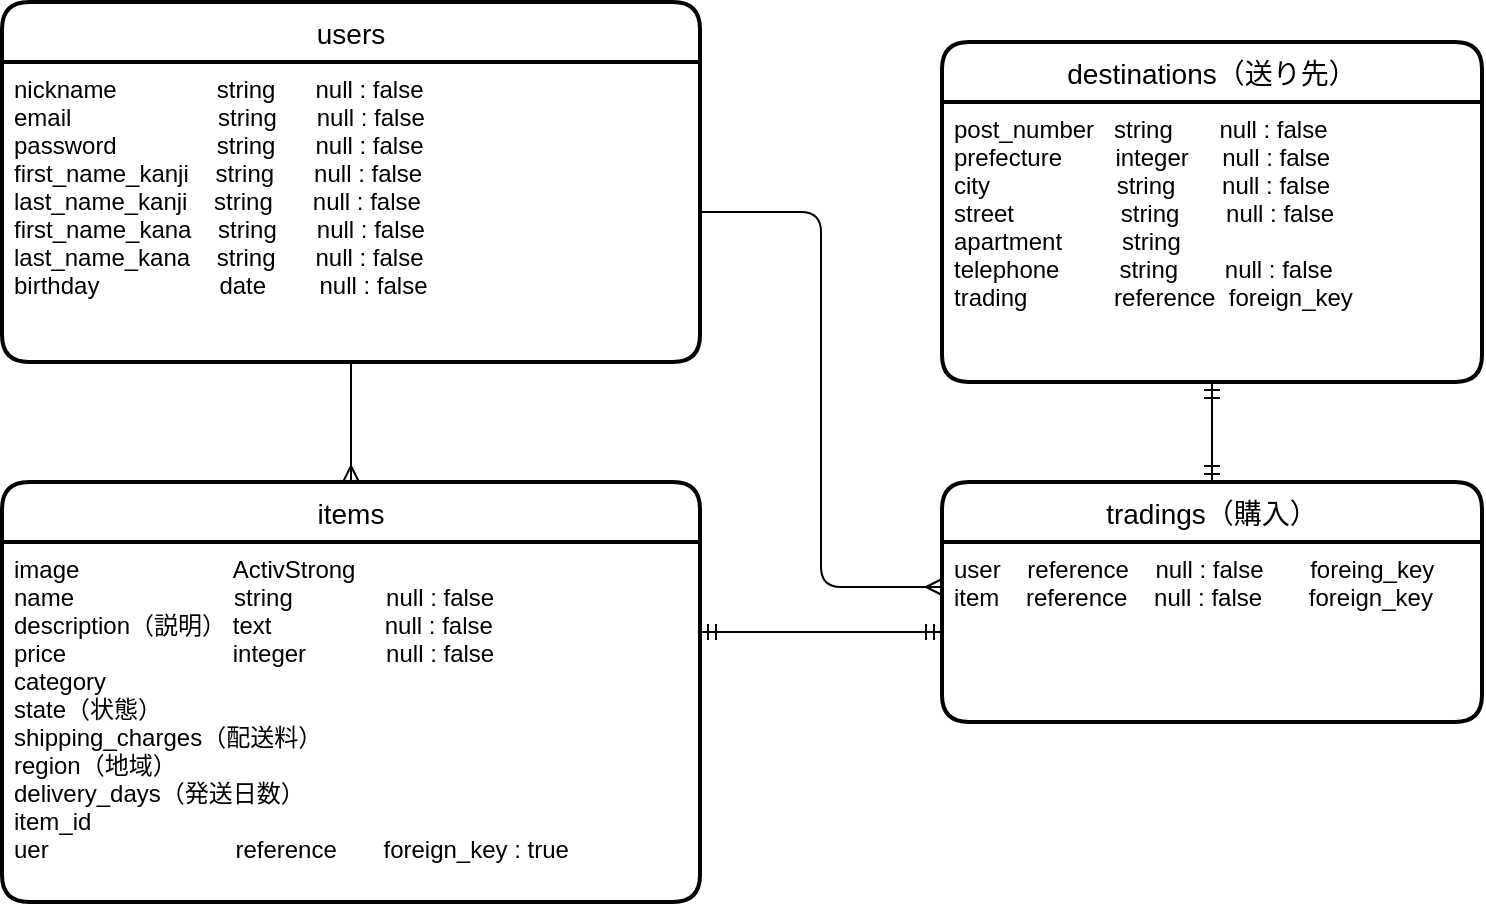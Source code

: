 <mxfile version="13.6.5">
    <diagram id="6hGFLwfOUW9BJ-s0fimq" name="Page-1">
        <mxGraphModel dx="1101" dy="606" grid="1" gridSize="10" guides="1" tooltips="1" connect="1" arrows="1" fold="1" page="1" pageScale="1" pageWidth="827" pageHeight="1169" math="0" shadow="0">
            <root>
                <mxCell id="0"/>
                <mxCell id="1" parent="0"/>
                <mxCell id="2" value="" style="fontSize=12;html=1;endArrow=ERmany;exitX=0.5;exitY=1;exitDx=0;exitDy=0;entryX=0.5;entryY=0;entryDx=0;entryDy=0;" parent="1" source="7" target="17" edge="1">
                    <mxGeometry width="100" height="100" relative="1" as="geometry">
                        <mxPoint x="239" y="210" as="sourcePoint"/>
                        <mxPoint x="249" y="320" as="targetPoint"/>
                    </mxGeometry>
                </mxCell>
                <mxCell id="3" value="" style="fontSize=12;html=1;endArrow=ERmandOne;startArrow=ERmandOne;edgeStyle=orthogonalEdgeStyle;entryX=0;entryY=0.5;entryDx=0;entryDy=0;exitX=1;exitY=0.25;exitDx=0;exitDy=0;" parent="1" source="18" target="25" edge="1">
                    <mxGeometry width="100" height="100" relative="1" as="geometry">
                        <mxPoint x="390" y="432" as="sourcePoint"/>
                        <mxPoint x="560" y="445" as="targetPoint"/>
                    </mxGeometry>
                </mxCell>
                <mxCell id="6" value="users" style="swimlane;childLayout=stackLayout;horizontal=1;startSize=30;horizontalStack=0;rounded=1;fontSize=14;fontStyle=0;strokeWidth=2;resizeParent=0;resizeLast=1;shadow=0;dashed=0;align=center;" parent="1" vertex="1">
                    <mxGeometry x="40" y="50" width="349" height="180" as="geometry"/>
                </mxCell>
                <mxCell id="7" value="nickname               string      null : false&#10;email                      string      null : false&#10;password               string      null : false&#10;first_name_kanji    string      null : false&#10;last_name_kanji    string      null : false&#10;first_name_kana    string      null : false&#10;last_name_kana    string      null : false&#10;birthday                  date        null : false" style="align=left;strokeColor=none;fillColor=none;spacingLeft=4;fontSize=12;verticalAlign=top;resizable=0;rotatable=0;part=1;" parent="6" vertex="1">
                    <mxGeometry y="30" width="349" height="150" as="geometry"/>
                </mxCell>
                <mxCell id="24" value="tradings（購入）" style="swimlane;childLayout=stackLayout;horizontal=1;startSize=30;horizontalStack=0;rounded=1;fontSize=14;fontStyle=0;strokeWidth=2;resizeParent=0;resizeLast=1;shadow=0;dashed=0;align=center;" vertex="1" parent="1">
                    <mxGeometry x="510" y="290" width="270" height="120" as="geometry"/>
                </mxCell>
                <mxCell id="25" value="user    reference    null : false       foreing_key&#10;item    reference    null : false       foreign_key" style="align=left;strokeColor=none;fillColor=none;spacingLeft=4;fontSize=12;verticalAlign=top;resizable=0;rotatable=0;part=1;" vertex="1" parent="24">
                    <mxGeometry y="30" width="270" height="90" as="geometry"/>
                </mxCell>
                <mxCell id="28" value="" style="edgeStyle=orthogonalEdgeStyle;fontSize=12;html=1;endArrow=ERmany;entryX=0;entryY=0.25;entryDx=0;entryDy=0;" edge="1" parent="1" source="7" target="25">
                    <mxGeometry width="100" height="100" relative="1" as="geometry">
                        <mxPoint x="420" y="370" as="sourcePoint"/>
                        <mxPoint x="500" y="320" as="targetPoint"/>
                    </mxGeometry>
                </mxCell>
                <mxCell id="11" value="destinations（送り先）" style="swimlane;childLayout=stackLayout;horizontal=1;startSize=30;horizontalStack=0;rounded=1;fontSize=14;fontStyle=0;strokeWidth=2;resizeParent=0;resizeLast=1;shadow=0;dashed=0;align=center;" parent="1" vertex="1">
                    <mxGeometry x="510" y="70" width="270" height="170" as="geometry"/>
                </mxCell>
                <mxCell id="12" value="post_number   string       null : false&#10;prefecture        integer     null : false&#10;city                   string       null : false&#10;street                string       null : false&#10;apartment         string         &#10;telephone         string       null : false&#10;trading             reference  foreign_key " style="align=left;strokeColor=none;fillColor=none;spacingLeft=4;fontSize=12;verticalAlign=top;resizable=0;rotatable=0;part=1;" parent="11" vertex="1">
                    <mxGeometry y="30" width="270" height="140" as="geometry"/>
                </mxCell>
                <mxCell id="29" value="" style="fontSize=12;html=1;endArrow=ERmandOne;startArrow=ERmandOne;exitX=0.5;exitY=0;exitDx=0;exitDy=0;entryX=0.5;entryY=1;entryDx=0;entryDy=0;edgeStyle=orthogonalEdgeStyle;" edge="1" parent="1" source="24" target="12">
                    <mxGeometry width="100" height="100" relative="1" as="geometry">
                        <mxPoint x="420" y="370" as="sourcePoint"/>
                        <mxPoint x="646" y="210" as="targetPoint"/>
                    </mxGeometry>
                </mxCell>
                <mxCell id="17" value="items" style="swimlane;childLayout=stackLayout;horizontal=1;startSize=30;horizontalStack=0;rounded=1;fontSize=14;fontStyle=0;strokeWidth=2;resizeParent=0;resizeLast=1;shadow=0;dashed=0;align=center;" parent="1" vertex="1">
                    <mxGeometry x="40" y="290" width="349" height="210" as="geometry"/>
                </mxCell>
                <mxCell id="18" value="image                       ActivStrong&#10;name                        string              null : false&#10;description（説明） text                 null : false&#10;price                         integer            null : false&#10;category&#10;state（状態）&#10;shipping_charges（配送料）&#10;region（地域）&#10;delivery_days（発送日数）&#10;item_id&#10;uer                            reference       foreign_key : true &#10;" style="align=left;strokeColor=none;fillColor=none;spacingLeft=4;fontSize=12;verticalAlign=top;resizable=0;rotatable=0;part=1;" parent="17" vertex="1">
                    <mxGeometry y="30" width="349" height="180" as="geometry"/>
                </mxCell>
            </root>
        </mxGraphModel>
    </diagram>
</mxfile>